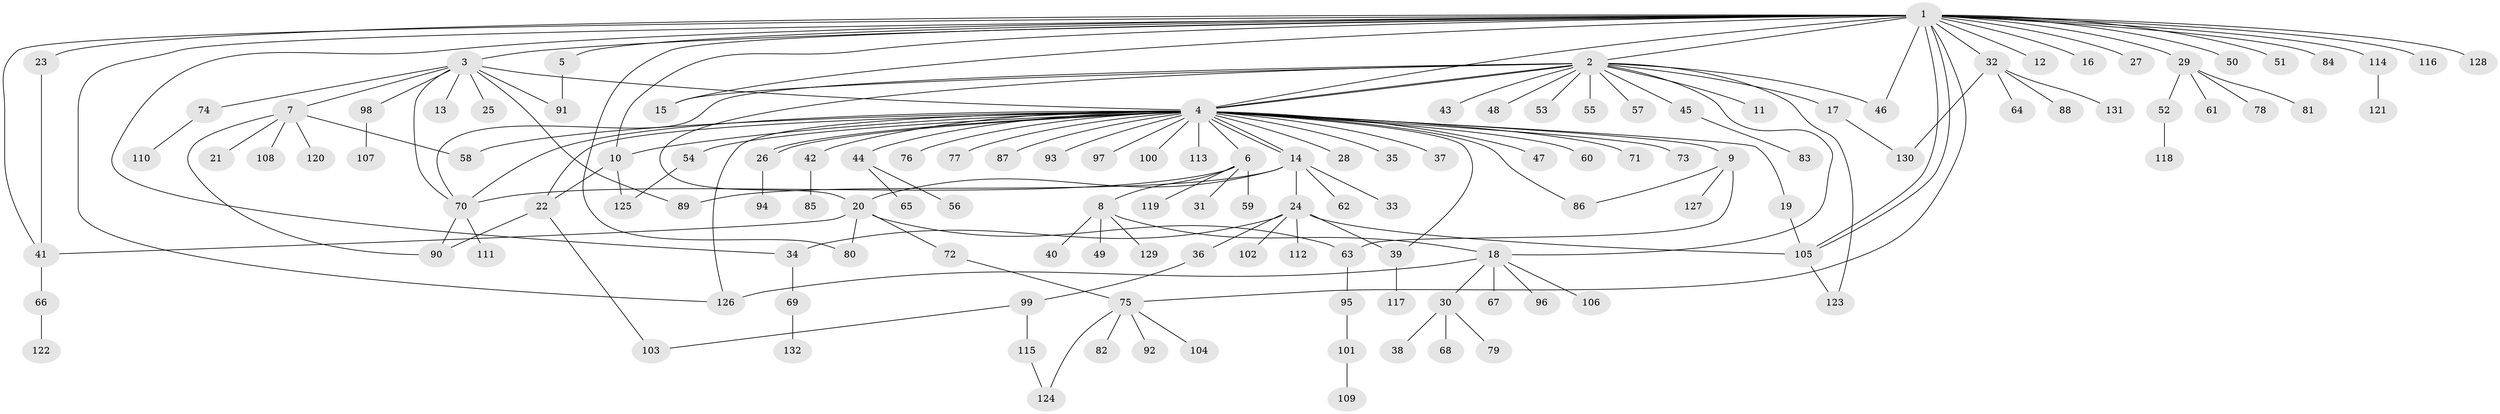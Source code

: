 // Generated by graph-tools (version 1.1) at 2025/26/03/09/25 03:26:06]
// undirected, 132 vertices, 168 edges
graph export_dot {
graph [start="1"]
  node [color=gray90,style=filled];
  1;
  2;
  3;
  4;
  5;
  6;
  7;
  8;
  9;
  10;
  11;
  12;
  13;
  14;
  15;
  16;
  17;
  18;
  19;
  20;
  21;
  22;
  23;
  24;
  25;
  26;
  27;
  28;
  29;
  30;
  31;
  32;
  33;
  34;
  35;
  36;
  37;
  38;
  39;
  40;
  41;
  42;
  43;
  44;
  45;
  46;
  47;
  48;
  49;
  50;
  51;
  52;
  53;
  54;
  55;
  56;
  57;
  58;
  59;
  60;
  61;
  62;
  63;
  64;
  65;
  66;
  67;
  68;
  69;
  70;
  71;
  72;
  73;
  74;
  75;
  76;
  77;
  78;
  79;
  80;
  81;
  82;
  83;
  84;
  85;
  86;
  87;
  88;
  89;
  90;
  91;
  92;
  93;
  94;
  95;
  96;
  97;
  98;
  99;
  100;
  101;
  102;
  103;
  104;
  105;
  106;
  107;
  108;
  109;
  110;
  111;
  112;
  113;
  114;
  115;
  116;
  117;
  118;
  119;
  120;
  121;
  122;
  123;
  124;
  125;
  126;
  127;
  128;
  129;
  130;
  131;
  132;
  1 -- 2;
  1 -- 3;
  1 -- 4;
  1 -- 5;
  1 -- 10;
  1 -- 12;
  1 -- 15;
  1 -- 16;
  1 -- 23;
  1 -- 27;
  1 -- 29;
  1 -- 32;
  1 -- 34;
  1 -- 41;
  1 -- 46;
  1 -- 50;
  1 -- 51;
  1 -- 75;
  1 -- 80;
  1 -- 84;
  1 -- 105;
  1 -- 105;
  1 -- 114;
  1 -- 116;
  1 -- 126;
  1 -- 128;
  2 -- 4;
  2 -- 4;
  2 -- 11;
  2 -- 15;
  2 -- 17;
  2 -- 18;
  2 -- 20;
  2 -- 43;
  2 -- 45;
  2 -- 46;
  2 -- 48;
  2 -- 53;
  2 -- 55;
  2 -- 57;
  2 -- 70;
  2 -- 123;
  3 -- 4;
  3 -- 7;
  3 -- 13;
  3 -- 25;
  3 -- 70;
  3 -- 74;
  3 -- 89;
  3 -- 91;
  3 -- 98;
  4 -- 6;
  4 -- 9;
  4 -- 10;
  4 -- 14;
  4 -- 14;
  4 -- 19;
  4 -- 22;
  4 -- 26;
  4 -- 26;
  4 -- 28;
  4 -- 35;
  4 -- 37;
  4 -- 39;
  4 -- 42;
  4 -- 44;
  4 -- 47;
  4 -- 54;
  4 -- 58;
  4 -- 60;
  4 -- 70;
  4 -- 71;
  4 -- 73;
  4 -- 76;
  4 -- 77;
  4 -- 86;
  4 -- 87;
  4 -- 93;
  4 -- 97;
  4 -- 100;
  4 -- 113;
  4 -- 126;
  5 -- 91;
  6 -- 8;
  6 -- 31;
  6 -- 59;
  6 -- 70;
  6 -- 119;
  7 -- 21;
  7 -- 58;
  7 -- 90;
  7 -- 108;
  7 -- 120;
  8 -- 18;
  8 -- 40;
  8 -- 49;
  8 -- 129;
  9 -- 63;
  9 -- 86;
  9 -- 127;
  10 -- 22;
  10 -- 125;
  14 -- 20;
  14 -- 24;
  14 -- 33;
  14 -- 62;
  14 -- 89;
  17 -- 130;
  18 -- 30;
  18 -- 67;
  18 -- 96;
  18 -- 106;
  18 -- 126;
  19 -- 105;
  20 -- 41;
  20 -- 63;
  20 -- 72;
  20 -- 80;
  22 -- 90;
  22 -- 103;
  23 -- 41;
  24 -- 34;
  24 -- 36;
  24 -- 39;
  24 -- 102;
  24 -- 105;
  24 -- 112;
  26 -- 94;
  29 -- 52;
  29 -- 61;
  29 -- 78;
  29 -- 81;
  30 -- 38;
  30 -- 68;
  30 -- 79;
  32 -- 64;
  32 -- 88;
  32 -- 130;
  32 -- 131;
  34 -- 69;
  36 -- 99;
  39 -- 117;
  41 -- 66;
  42 -- 85;
  44 -- 56;
  44 -- 65;
  45 -- 83;
  52 -- 118;
  54 -- 125;
  63 -- 95;
  66 -- 122;
  69 -- 132;
  70 -- 90;
  70 -- 111;
  72 -- 75;
  74 -- 110;
  75 -- 82;
  75 -- 92;
  75 -- 104;
  75 -- 124;
  95 -- 101;
  98 -- 107;
  99 -- 103;
  99 -- 115;
  101 -- 109;
  105 -- 123;
  114 -- 121;
  115 -- 124;
}
